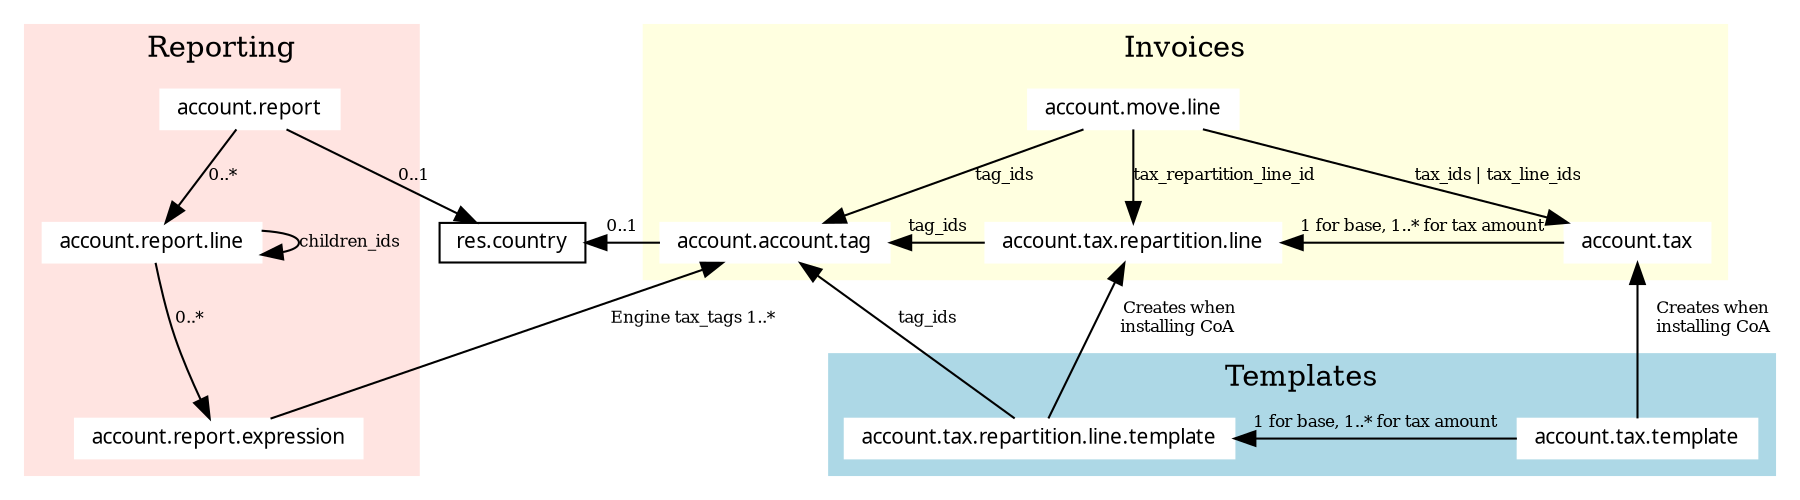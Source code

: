 digraph foo {
  graph [
    newrank=true,
    overlap=false,
  ];
  node [
    fontname="Ubuntu"
    fontsize=10,
    style="filled,setlinewidth(6)",
    shape=box,
    height=0.1,
    width=0.1,
  ];
  edge [
    fontsize=8,
  ];
  res_country[label="res.country", fillcolor=white, penwidth=1];
  subgraph cluster_invoice {
    style = filled;
    label = "Invoices";
    color = lightyellow;
    node [style=filled, color=white];
    edge [fontsize=8,];
    account_move_line[label="account.move.line"]
    account_tax[label="account.tax"]
    account_tax_repartition_line[label="account.tax.repartition.line"];
    account_account_tag[label="account.account.tag"];
    account_move_line -> account_tax [label="tax_ids | tax_line_ids"];
    account_move_line -> account_tax_repartition_line [label="tax_repartition_line_id"];
    account_move_line -> account_account_tag [label="tag_ids"];
    account_tax_repartition_line -> account_account_tag [label="tag_ids"];
    account_tax -> account_tax_repartition_line [label="1 for base, 1..* for tax amount"];
  }
  subgraph cluster_reporting {
    style = filled;
    label = "Reporting";
    color = mistyrose;
    node [style=filled, color=white];
    edge [fontsize=8,];
    account_tax_report [label="account.report"];
    account_tax_report_line [label="account.report.line"];
    account_report_expression [label="account.report.expression"];
    account_tax_report -> account_tax_report_line [label="0..*"]
  }
  subgraph cluster_templates {
    style = filled;
    label = "Templates";
    color = lightblue;
    node [style=filled, color=white];
    edge [fontsize=8,];
    account_tax_template[label="account.tax.template"];
    account_tax_repartition_line_template[label="account.tax.repartition.line.template"];
    account_tax_template -> account_tax_repartition_line_template [label="1 for base, 1..* for tax amount"];
  }
  {
    rank=same;
    account_move_line;
    account_tax_report;
  }
  {
    rank=same;
    account_tax;
    account_tax_repartition_line;
    account_account_tag;
    res_country;
  }
  {
    rank=same;
    account_report_expression;
    account_tax_template;
    account_tax_repartition_line_template;
  }
  account_tax -> account_tax_template [label="    Creates when\n    installing CoA", dir=back];
  account_tax_repartition_line -> account_tax_repartition_line_template[label="    Creates when\n   installing CoA", dir=back];
  account_tax_repartition_line_template -> account_account_tag [label="tag_ids"];
  account_tax_report_line -> account_report_expression [label="0..*"];
  account_tax_report_line -> account_tax_report_line [label="children_ids"];
  account_report_expression -> account_account_tag [label="Engine tax_tags 1..*"];
  account_tax_report -> res_country [label="0..1"];
  account_account_tag -> res_country [label="0..1"];
}
